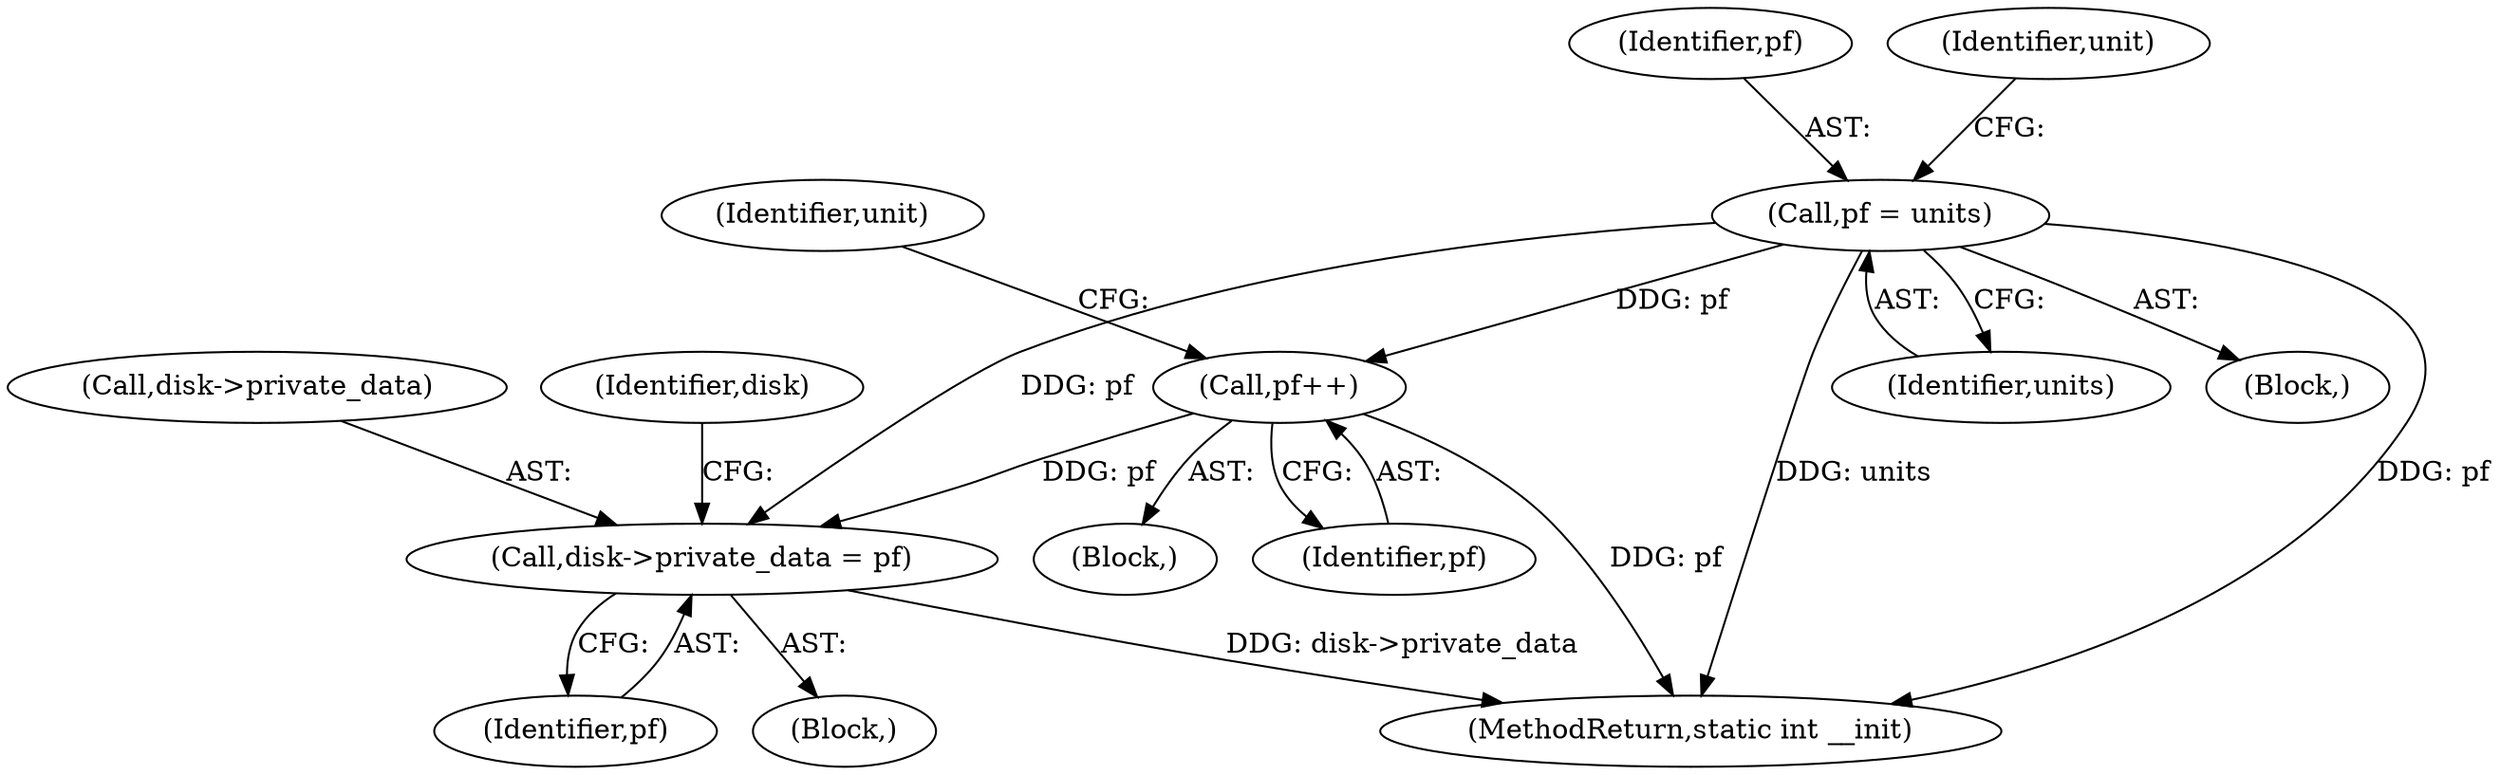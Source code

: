 digraph "0_linux_58ccd2d31e502c37e108b285bf3d343eb00c235b_1@pointer" {
"1000177" [label="(Call,disk->private_data = pf)"];
"1000150" [label="(Call,pf = units)"];
"1000160" [label="(Call,pf++)"];
"1000150" [label="(Call,pf = units)"];
"1000186" [label="(MethodReturn,static int __init)"];
"1000161" [label="(Identifier,pf)"];
"1000152" [label="(Identifier,units)"];
"1000177" [label="(Call,disk->private_data = pf)"];
"1000149" [label="(Block,)"];
"1000178" [label="(Call,disk->private_data)"];
"1000151" [label="(Identifier,pf)"];
"1000154" [label="(Identifier,unit)"];
"1000160" [label="(Call,pf++)"];
"1000181" [label="(Identifier,pf)"];
"1000183" [label="(Identifier,disk)"];
"1000159" [label="(Block,)"];
"1000164" [label="(Block,)"];
"1000163" [label="(Identifier,unit)"];
"1000177" -> "1000164"  [label="AST: "];
"1000177" -> "1000181"  [label="CFG: "];
"1000178" -> "1000177"  [label="AST: "];
"1000181" -> "1000177"  [label="AST: "];
"1000183" -> "1000177"  [label="CFG: "];
"1000177" -> "1000186"  [label="DDG: disk->private_data"];
"1000150" -> "1000177"  [label="DDG: pf"];
"1000160" -> "1000177"  [label="DDG: pf"];
"1000150" -> "1000149"  [label="AST: "];
"1000150" -> "1000152"  [label="CFG: "];
"1000151" -> "1000150"  [label="AST: "];
"1000152" -> "1000150"  [label="AST: "];
"1000154" -> "1000150"  [label="CFG: "];
"1000150" -> "1000186"  [label="DDG: pf"];
"1000150" -> "1000186"  [label="DDG: units"];
"1000150" -> "1000160"  [label="DDG: pf"];
"1000160" -> "1000159"  [label="AST: "];
"1000160" -> "1000161"  [label="CFG: "];
"1000161" -> "1000160"  [label="AST: "];
"1000163" -> "1000160"  [label="CFG: "];
"1000160" -> "1000186"  [label="DDG: pf"];
}
